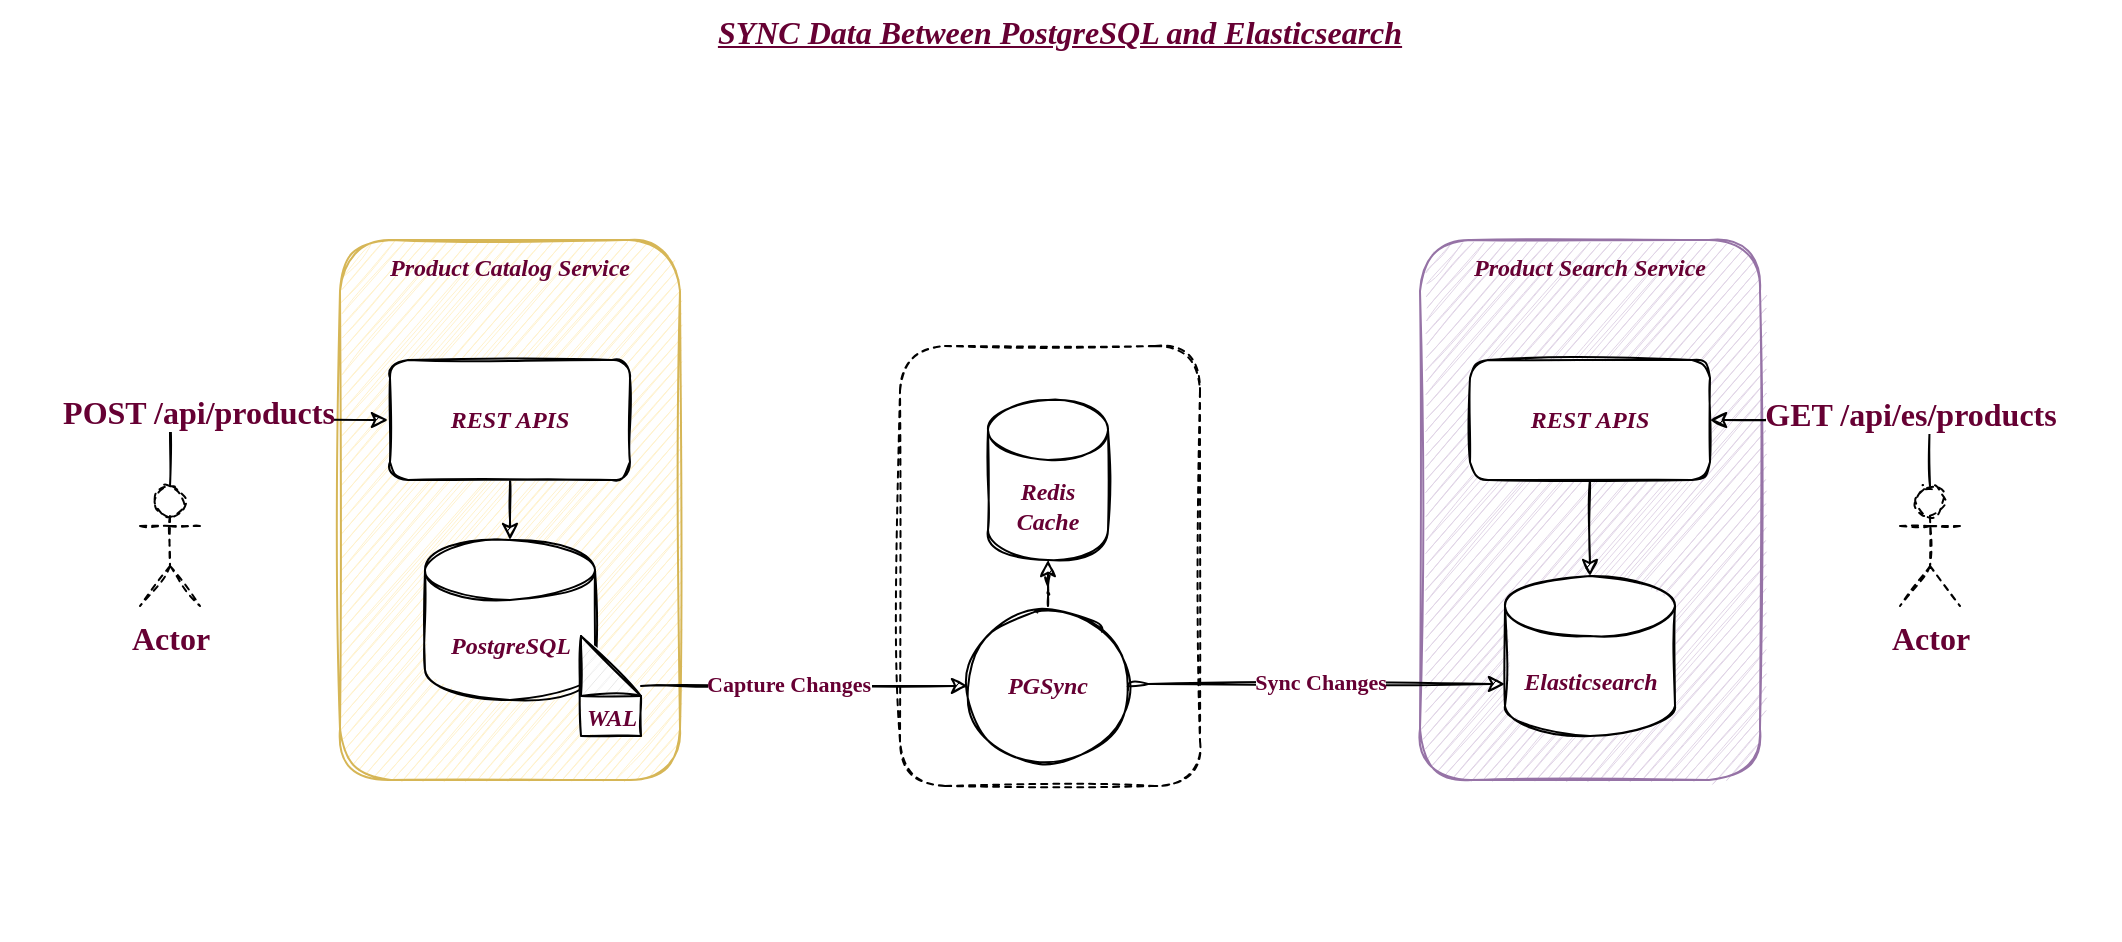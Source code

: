 <mxfile version="14.6.13" type="device"><diagram id="prtHgNgQTEPvFCAcTncT" name="Page-1"><mxGraphModel dx="1695" dy="519" grid="1" gridSize="10" guides="1" tooltips="1" connect="1" arrows="1" fold="1" page="1" pageScale="1" pageWidth="827" pageHeight="1169" math="0" shadow="0"><root><mxCell id="0"/><mxCell id="1" parent="0"/><mxCell id="aT85fuOvRMJA76Et59FR-24" value="SYNC Data Between PostgreSQL and Elasticsearch" style="rounded=0;whiteSpace=wrap;html=1;shadow=0;dashed=1;sketch=1;fontFamily=Lucida Console;fillColor=none;verticalAlign=top;fontStyle=7;fontSize=16;strokeColor=none;fontColor=#660033;" parent="1" vertex="1"><mxGeometry x="-70" y="200" width="1060" height="470" as="geometry"/></mxCell><mxCell id="aT85fuOvRMJA76Et59FR-19" value="" style="whiteSpace=wrap;html=1;fontFamily=Lucida Console;dashed=1;fillColor=none;shadow=0;sketch=1;rounded=1;fontStyle=3;fontColor=#660033;" parent="1" vertex="1"><mxGeometry x="380" y="373" width="150" height="220" as="geometry"/></mxCell><mxCell id="aT85fuOvRMJA76Et59FR-5" value="Product Catalog Service" style="whiteSpace=wrap;html=1;verticalAlign=top;fontStyle=3;fontFamily=Lucida Console;fillColor=#fff2cc;strokeColor=#d6b656;shadow=0;sketch=1;rounded=1;fontColor=#660033;" parent="1" vertex="1"><mxGeometry x="100" y="320" width="170" height="270" as="geometry"/></mxCell><mxCell id="aT85fuOvRMJA76Et59FR-6" value="PostgreSQL" style="shape=cylinder3;whiteSpace=wrap;html=1;boundedLbl=1;backgroundOutline=1;size=15;fontStyle=3;fontFamily=Lucida Console;shadow=0;sketch=1;rounded=1;fontColor=#660033;" parent="1" vertex="1"><mxGeometry x="142.5" y="470" width="85" height="80" as="geometry"/></mxCell><mxCell id="aT85fuOvRMJA76Et59FR-20" value="" style="edgeStyle=orthogonalEdgeStyle;rounded=0;sketch=1;orthogonalLoop=1;jettySize=auto;html=1;shadow=0;fontFamily=Lucida Console;fontStyle=3;fontColor=#660033;" parent="1" source="aT85fuOvRMJA76Et59FR-7" edge="1"><mxGeometry relative="1" as="geometry"><mxPoint x="185" y="470" as="targetPoint"/></mxGeometry></mxCell><mxCell id="aT85fuOvRMJA76Et59FR-7" value="REST APIS" style="whiteSpace=wrap;html=1;fontStyle=3;fontFamily=Lucida Console;shadow=0;sketch=1;rounded=1;fontColor=#660033;" parent="1" vertex="1"><mxGeometry x="125" y="380" width="120" height="60" as="geometry"/></mxCell><mxCell id="aT85fuOvRMJA76Et59FR-18" style="edgeStyle=orthogonalEdgeStyle;orthogonalLoop=1;jettySize=auto;html=1;fontStyle=3;fontFamily=Lucida Console;shadow=0;sketch=1;fontColor=#660033;" parent="1" source="aT85fuOvRMJA76Et59FR-8" target="aT85fuOvRMJA76Et59FR-16" edge="1"><mxGeometry relative="1" as="geometry"/></mxCell><mxCell id="aT85fuOvRMJA76Et59FR-8" value="PGSync" style="ellipse;whiteSpace=wrap;html=1;aspect=fixed;fontStyle=3;fontFamily=Lucida Console;shadow=0;sketch=1;rounded=1;fontColor=#660033;" parent="1" vertex="1"><mxGeometry x="414" y="503" width="80" height="80" as="geometry"/></mxCell><mxCell id="aT85fuOvRMJA76Et59FR-10" style="edgeStyle=orthogonalEdgeStyle;orthogonalLoop=1;jettySize=auto;html=1;fontStyle=3;fontFamily=Lucida Console;shadow=0;sketch=1;fontColor=#660033;" parent="1" source="aT85fuOvRMJA76Et59FR-9" target="aT85fuOvRMJA76Et59FR-8" edge="1"><mxGeometry relative="1" as="geometry"><Array as="points"><mxPoint x="310" y="543"/><mxPoint x="310" y="543"/></Array></mxGeometry></mxCell><mxCell id="uWo_ebHdidFa7NIOGWm1-1" value="Capture Changes" style="edgeLabel;html=1;align=center;verticalAlign=middle;resizable=0;points=[];fontColor=#660033;fontFamily=Lucida Console;fontStyle=1" vertex="1" connectable="0" parent="aT85fuOvRMJA76Et59FR-10"><mxGeometry x="-0.37" y="1" relative="1" as="geometry"><mxPoint x="22" as="offset"/></mxGeometry></mxCell><mxCell id="aT85fuOvRMJA76Et59FR-9" value="WAL" style="shape=note;whiteSpace=wrap;html=1;backgroundOutline=1;darkOpacity=0.05;verticalAlign=bottom;fontStyle=3;fontFamily=Lucida Console;shadow=0;sketch=1;rounded=1;fontColor=#660033;" parent="1" vertex="1"><mxGeometry x="220.5" y="518" width="30" height="50" as="geometry"/></mxCell><mxCell id="aT85fuOvRMJA76Et59FR-11" value="Product Search Service" style="whiteSpace=wrap;html=1;verticalAlign=top;fontStyle=3;fontFamily=Lucida Console;fillColor=#e1d5e7;strokeColor=#9673a6;shadow=0;sketch=1;rounded=1;fontColor=#660033;" parent="1" vertex="1"><mxGeometry x="640" y="320" width="170" height="270" as="geometry"/></mxCell><mxCell id="aT85fuOvRMJA76Et59FR-12" value="Elasticsearch" style="shape=cylinder3;whiteSpace=wrap;html=1;boundedLbl=1;backgroundOutline=1;size=15;fontStyle=3;fontFamily=Lucida Console;shadow=0;sketch=1;rounded=1;fontColor=#660033;" parent="1" vertex="1"><mxGeometry x="682.5" y="488" width="85" height="80" as="geometry"/></mxCell><mxCell id="aT85fuOvRMJA76Et59FR-22" value="" style="edgeStyle=orthogonalEdgeStyle;rounded=0;sketch=1;orthogonalLoop=1;jettySize=auto;html=1;shadow=0;fontFamily=Lucida Console;fontStyle=3;fontColor=#660033;" parent="1" source="aT85fuOvRMJA76Et59FR-13" target="aT85fuOvRMJA76Et59FR-12" edge="1"><mxGeometry relative="1" as="geometry"/></mxCell><mxCell id="aT85fuOvRMJA76Et59FR-13" value="REST APIS" style="whiteSpace=wrap;html=1;fontStyle=3;fontFamily=Lucida Console;shadow=0;sketch=1;rounded=1;fontColor=#660033;" parent="1" vertex="1"><mxGeometry x="665" y="380" width="120" height="60" as="geometry"/></mxCell><mxCell id="aT85fuOvRMJA76Et59FR-15" style="edgeStyle=orthogonalEdgeStyle;orthogonalLoop=1;jettySize=auto;html=1;fontStyle=3;fontFamily=Lucida Console;exitX=1;exitY=0.5;exitDx=0;exitDy=0;shadow=0;sketch=1;fontColor=#660033;" parent="1" edge="1"><mxGeometry relative="1" as="geometry"><mxPoint x="494" y="545" as="sourcePoint"/><mxPoint x="682.5" y="542" as="targetPoint"/><Array as="points"><mxPoint x="494" y="542"/></Array></mxGeometry></mxCell><mxCell id="uWo_ebHdidFa7NIOGWm1-2" value="Sync Changes" style="edgeLabel;html=1;align=center;verticalAlign=middle;resizable=0;points=[];fontColor=#660033;fontFamily=Lucida Console;fontStyle=1" vertex="1" connectable="0" parent="aT85fuOvRMJA76Et59FR-15"><mxGeometry x="-0.091" y="3" relative="1" as="geometry"><mxPoint x="12" y="2" as="offset"/></mxGeometry></mxCell><mxCell id="aT85fuOvRMJA76Et59FR-16" value="Redis&lt;br&gt;Cache" style="shape=cylinder3;whiteSpace=wrap;html=1;boundedLbl=1;backgroundOutline=1;size=15;fontStyle=3;fontFamily=Lucida Console;shadow=0;sketch=1;rounded=1;fontColor=#660033;" parent="1" vertex="1"><mxGeometry x="424" y="400" width="60" height="80" as="geometry"/></mxCell><mxCell id="aT85fuOvRMJA76Et59FR-27" style="edgeStyle=orthogonalEdgeStyle;rounded=0;sketch=1;orthogonalLoop=1;jettySize=auto;html=1;shadow=0;fontFamily=Lucida Console;fontSize=16;exitX=0.5;exitY=0;exitDx=0;exitDy=0;exitPerimeter=0;fontColor=#660033;fontStyle=1" parent="1" source="aT85fuOvRMJA76Et59FR-25" edge="1"><mxGeometry relative="1" as="geometry"><mxPoint x="-51" y="440" as="sourcePoint"/><mxPoint x="124" y="410" as="targetPoint"/><Array as="points"><mxPoint x="15" y="410"/></Array></mxGeometry></mxCell><mxCell id="aT85fuOvRMJA76Et59FR-28" value="POST /api/products" style="edgeLabel;html=1;align=center;verticalAlign=middle;resizable=0;points=[];fontSize=16;fontFamily=Lucida Console;fontColor=#660033;fontStyle=1" parent="aT85fuOvRMJA76Et59FR-27" vertex="1" connectable="0"><mxGeometry x="-0.346" y="4" relative="1" as="geometry"><mxPoint as="offset"/></mxGeometry></mxCell><mxCell id="aT85fuOvRMJA76Et59FR-25" value="Actor" style="shape=umlActor;verticalLabelPosition=bottom;verticalAlign=top;html=1;outlineConnect=0;rounded=1;shadow=0;dashed=1;sketch=1;fontFamily=Lucida Console;fontSize=16;fillColor=none;fontColor=#660033;fontStyle=1" parent="1" vertex="1"><mxGeometry y="443" width="30" height="60" as="geometry"/></mxCell><mxCell id="aT85fuOvRMJA76Et59FR-32" style="edgeStyle=orthogonalEdgeStyle;rounded=0;sketch=1;orthogonalLoop=1;jettySize=auto;html=1;entryX=1;entryY=0.5;entryDx=0;entryDy=0;shadow=0;fontFamily=Lucida Console;fontSize=16;fontColor=#660033;fontStyle=1" parent="1" source="aT85fuOvRMJA76Et59FR-31" target="aT85fuOvRMJA76Et59FR-13" edge="1"><mxGeometry relative="1" as="geometry"><Array as="points"><mxPoint x="895" y="410"/></Array></mxGeometry></mxCell><mxCell id="aT85fuOvRMJA76Et59FR-33" value="GET /api/es/products" style="edgeLabel;html=1;align=center;verticalAlign=middle;resizable=0;points=[];fontSize=16;fontFamily=Lucida Console;fontColor=#660033;fontStyle=1" parent="aT85fuOvRMJA76Et59FR-32" vertex="1" connectable="0"><mxGeometry x="-0.39" y="-3" relative="1" as="geometry"><mxPoint as="offset"/></mxGeometry></mxCell><mxCell id="aT85fuOvRMJA76Et59FR-31" value="Actor" style="shape=umlActor;verticalLabelPosition=bottom;verticalAlign=top;html=1;outlineConnect=0;rounded=1;shadow=0;dashed=1;labelBackgroundColor=none;sketch=1;fontFamily=Lucida Console;fontSize=16;fillColor=none;fontColor=#660033;fontStyle=1" parent="1" vertex="1"><mxGeometry x="880" y="443" width="30" height="60" as="geometry"/></mxCell></root></mxGraphModel></diagram></mxfile>